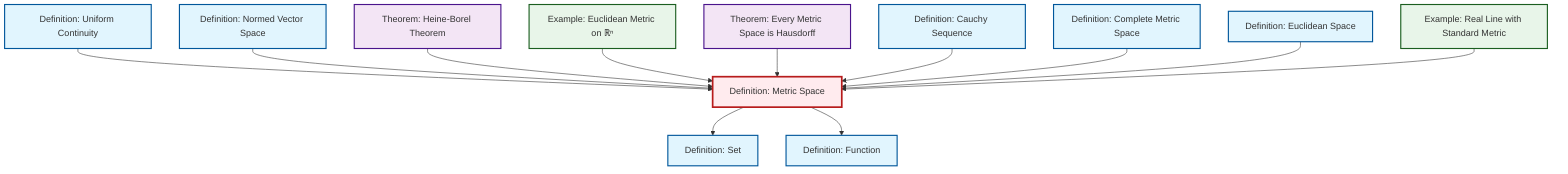 graph TD
    classDef definition fill:#e1f5fe,stroke:#01579b,stroke-width:2px
    classDef theorem fill:#f3e5f5,stroke:#4a148c,stroke-width:2px
    classDef axiom fill:#fff3e0,stroke:#e65100,stroke-width:2px
    classDef example fill:#e8f5e9,stroke:#1b5e20,stroke-width:2px
    classDef current fill:#ffebee,stroke:#b71c1c,stroke-width:3px
    def-complete-metric-space["Definition: Complete Metric Space"]:::definition
    ex-euclidean-metric["Example: Euclidean Metric on ℝⁿ"]:::example
    ex-real-line-metric["Example: Real Line with Standard Metric"]:::example
    def-euclidean-space["Definition: Euclidean Space"]:::definition
    thm-heine-borel["Theorem: Heine-Borel Theorem"]:::theorem
    thm-metric-hausdorff["Theorem: Every Metric Space is Hausdorff"]:::theorem
    def-uniform-continuity["Definition: Uniform Continuity"]:::definition
    def-function["Definition: Function"]:::definition
    def-metric-space["Definition: Metric Space"]:::definition
    def-set["Definition: Set"]:::definition
    def-cauchy-sequence["Definition: Cauchy Sequence"]:::definition
    def-normed-vector-space["Definition: Normed Vector Space"]:::definition
    def-uniform-continuity --> def-metric-space
    def-normed-vector-space --> def-metric-space
    thm-heine-borel --> def-metric-space
    def-metric-space --> def-set
    def-metric-space --> def-function
    ex-euclidean-metric --> def-metric-space
    thm-metric-hausdorff --> def-metric-space
    def-cauchy-sequence --> def-metric-space
    def-complete-metric-space --> def-metric-space
    def-euclidean-space --> def-metric-space
    ex-real-line-metric --> def-metric-space
    class def-metric-space current
